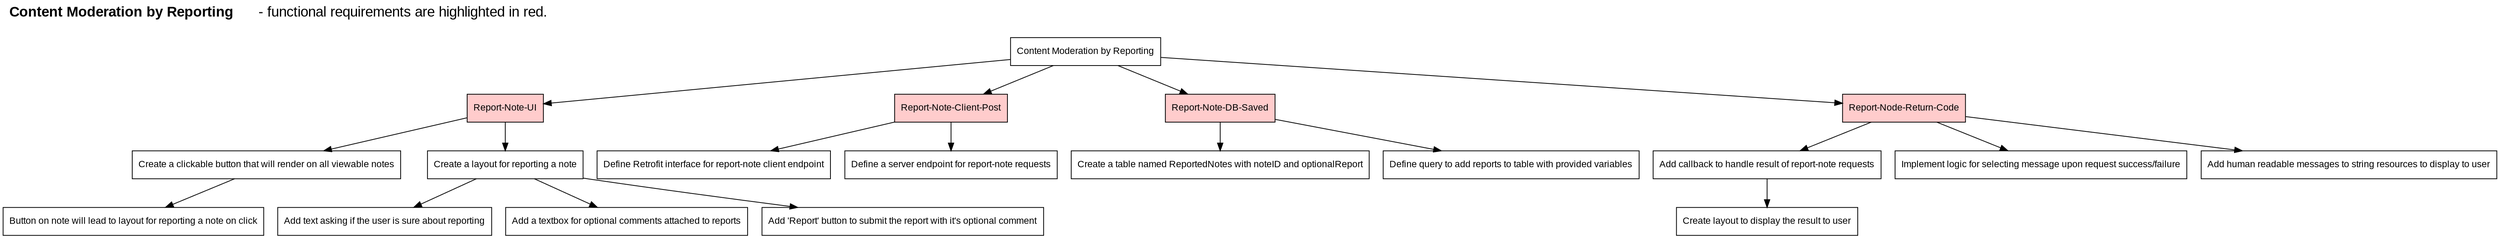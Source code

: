 digraph G {
    fontsize = 18
    fontname = Arial
    labelloc = "t"
    labeljust = "l"
    rankdir="TB"

    // System feature title
    label = <<b>Content Moderation by Reporting     </b> - functional requirements are highlighted in red.<br/><br/>>

    // System feature
    node [shape=record fontname=Arial fontsize=12]
    0 [label="Content Moderation by Reporting"]

    // Functional Requirements
    node [style=filled fillcolor="#FFCCCC"]
    1 [label="Report-Note-UI"]
    2 [label="Report-Note-Client-Post"]
    3 [label="Report-Note-DB-Saved"]
    4 [label="Report-Node-Return-Code"]
    0 -> {1, 2, 3, 4}

    // func-req-1 sub-reqs
    node [fillcolor="#FFFFFF"]
    1.1 [label="Create a clickable button that will render on all viewable notes"]
    1.2 [label="Create a layout for reporting a note"]
    1 -> {1.1, 1.2}

    "1.1.2" [label="Button on note will lead to layout for reporting a note on click"]
    1.1 -> {"1.1.2"}

    "1.2.1" [label="Add text asking if the user is sure about reporting"]
    "1.2.2" [label="Add a textbox for optional comments attached to reports"]
    "1.2.3" [label="Add 'Report' button to submit the report with it's optional comment"]
    1.2 -> {"1.2.1", "1.2.2", "1.2.3"}

    2.1 [label="Define Retrofit interface for report-note client endpoint"]
    2.2 [label="Define a server endpoint for report-note requests"]
    2 -> {2.1, 2.2}

    3.1 [label="Create a table named ReportedNotes with noteID and optionalReport"]
    3.2 [label="Define query to add reports to table with provided variables"]
    3 -> {3.1, 3.2}

    4.1 [label="Add callback to handle result of report-note requests"]
    4.2 [label="Implement logic for selecting message upon request success/failure"]
    4.3 [label="Add human readable messages to string resources to display to user"]
    4 -> {4.1, 4.2, 4.3}

    "4.1.1" [label="Create layout to display the result to user"]
    4.1 -> {"4.1.1"}
}